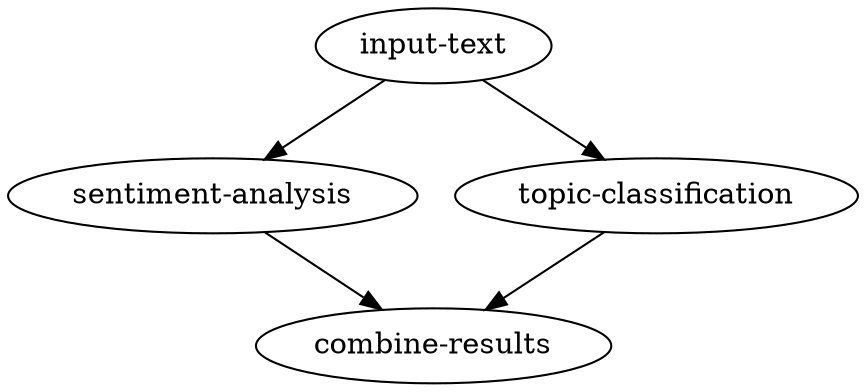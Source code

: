 digraph small_nlp {
    "input-text" -> "sentiment-analysis";
    "input-text" -> "topic-classification";
    "sentiment-analysis" -> "combine-results";
    "topic-classification" -> "combine-results";
}
